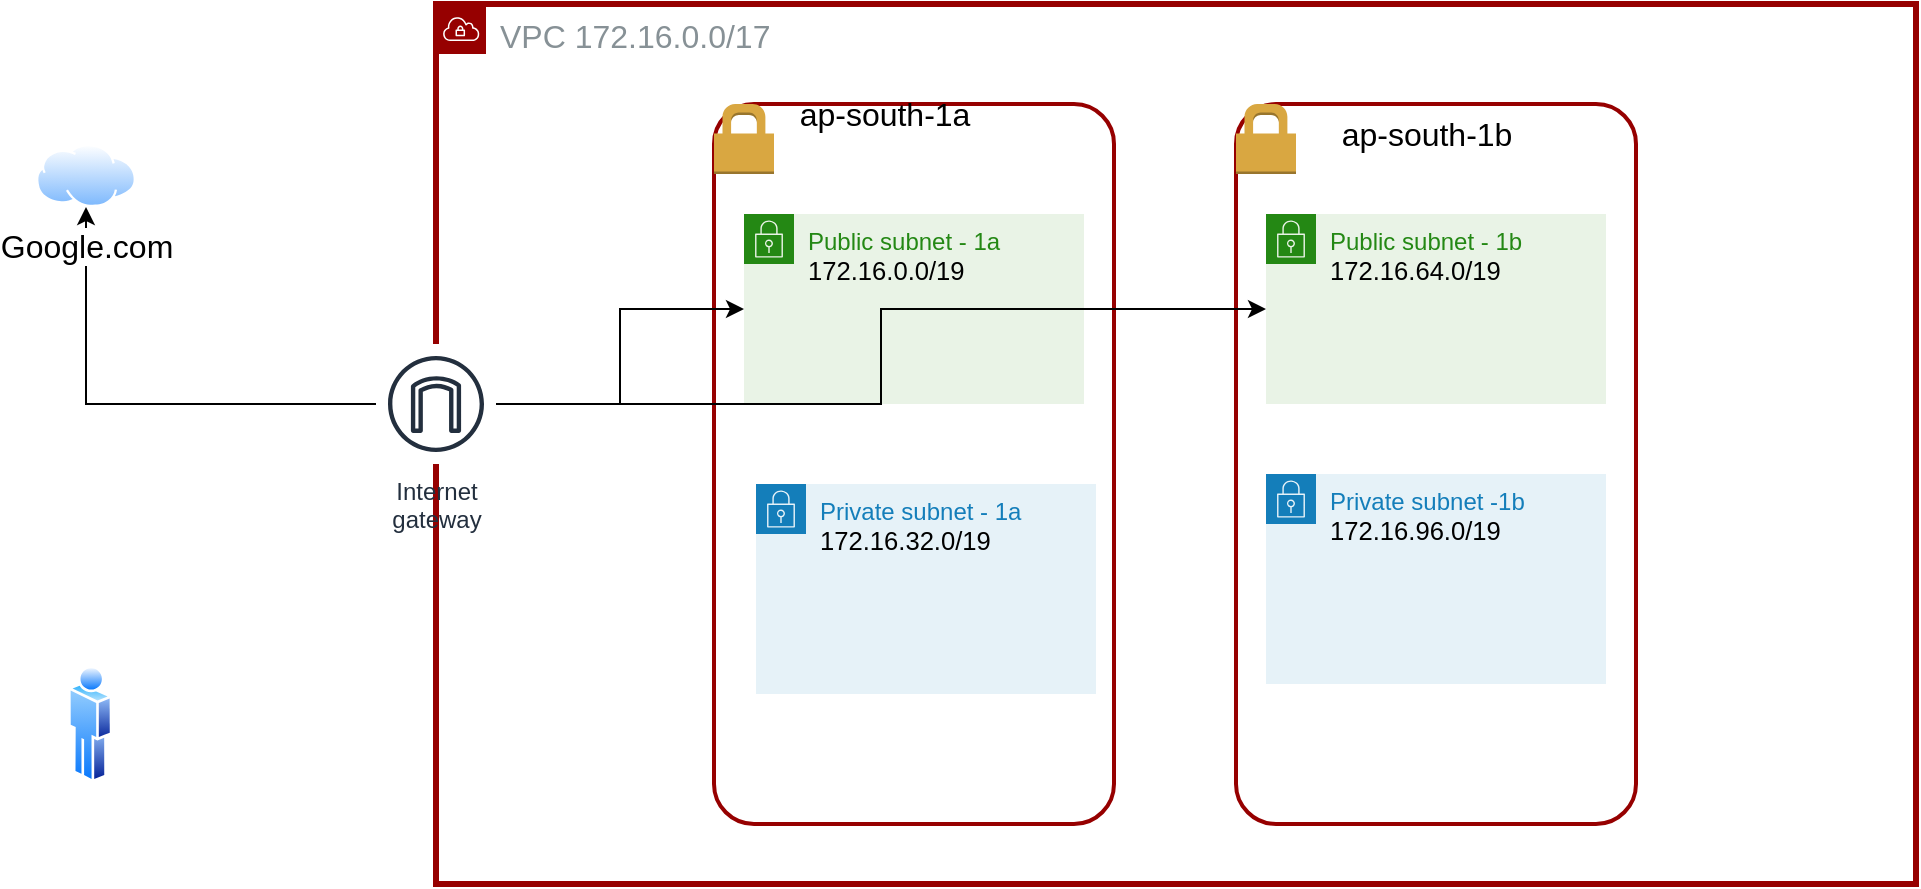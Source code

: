 <mxfile version="20.5.3" type="device"><diagram id="3Jde0F0NtpDK3SekAihG" name="Page-1"><mxGraphModel dx="1853" dy="500" grid="1" gridSize="10" guides="1" tooltips="1" connect="1" arrows="1" fold="1" page="1" pageScale="1" pageWidth="827" pageHeight="1169" math="0" shadow="0"><root><mxCell id="0"/><mxCell id="1" parent="0"/><mxCell id="7V_tTX7lnqkuGrdyOTGm-4" value="" style="rounded=1;arcSize=10;dashed=0;fillColor=none;gradientColor=none;strokeWidth=2;strokeColor=#960000;fontSize=16;" vertex="1" parent="1"><mxGeometry x="109" y="70" width="200" height="360" as="geometry"/></mxCell><mxCell id="7V_tTX7lnqkuGrdyOTGm-7" value="" style="rounded=1;arcSize=10;dashed=0;fillColor=none;gradientColor=none;strokeWidth=2;strokeColor=#960000;fontSize=16;" vertex="1" parent="1"><mxGeometry x="370" y="70" width="200" height="360" as="geometry"/></mxCell><mxCell id="7V_tTX7lnqkuGrdyOTGm-1" value="&lt;font style=&quot;font-size: 16px;&quot;&gt;VPC&amp;nbsp;172.16.0.0/17&lt;/font&gt;" style="sketch=0;outlineConnect=0;gradientColor=none;html=1;whiteSpace=wrap;fontSize=12;fontStyle=0;shape=mxgraph.aws4.group;grIcon=mxgraph.aws4.group_vpc;strokeColor=#960000;fillColor=none;verticalAlign=top;align=left;spacingLeft=30;fontColor=#879196;dashed=0;strokeWidth=3;" vertex="1" parent="1"><mxGeometry x="-30" y="20" width="740" height="440" as="geometry"/></mxCell><mxCell id="7V_tTX7lnqkuGrdyOTGm-2" value="Public subnet - 1a&lt;br&gt;&lt;span style=&quot;color: rgb(0, 0, 0); font-family: Arial, Verdana, sans-serif; font-size: 12.8px;&quot;&gt;172.16.0.0/19&lt;/span&gt;" style="points=[[0,0],[0.25,0],[0.5,0],[0.75,0],[1,0],[1,0.25],[1,0.5],[1,0.75],[1,1],[0.75,1],[0.5,1],[0.25,1],[0,1],[0,0.75],[0,0.5],[0,0.25]];outlineConnect=0;gradientColor=none;html=1;whiteSpace=wrap;fontSize=12;fontStyle=0;container=1;pointerEvents=0;collapsible=0;recursiveResize=0;shape=mxgraph.aws4.group;grIcon=mxgraph.aws4.group_security_group;grStroke=0;strokeColor=#248814;fillColor=#E9F3E6;verticalAlign=top;align=left;spacingLeft=30;fontColor=#248814;dashed=0;" vertex="1" parent="1"><mxGeometry x="124" y="125" width="170" height="95" as="geometry"/></mxCell><mxCell id="7V_tTX7lnqkuGrdyOTGm-3" value="Private subnet - 1a&lt;br&gt;&lt;span style=&quot;color: rgb(0, 0, 0); font-family: Arial, Verdana, sans-serif; font-size: 12.8px;&quot;&gt;172.16.32.0/19&lt;/span&gt;" style="points=[[0,0],[0.25,0],[0.5,0],[0.75,0],[1,0],[1,0.25],[1,0.5],[1,0.75],[1,1],[0.75,1],[0.5,1],[0.25,1],[0,1],[0,0.75],[0,0.5],[0,0.25]];outlineConnect=0;gradientColor=none;html=1;whiteSpace=wrap;fontSize=12;fontStyle=0;container=1;pointerEvents=0;collapsible=0;recursiveResize=0;shape=mxgraph.aws4.group;grIcon=mxgraph.aws4.group_security_group;grStroke=0;strokeColor=#147EBA;fillColor=#E6F2F8;verticalAlign=top;align=left;spacingLeft=30;fontColor=#147EBA;dashed=0;" vertex="1" parent="1"><mxGeometry x="130" y="260" width="170" height="105" as="geometry"/></mxCell><mxCell id="7V_tTX7lnqkuGrdyOTGm-5" value="" style="dashed=0;html=1;shape=mxgraph.aws3.permissions;fillColor=#D9A741;gradientColor=none;dashed=0;strokeColor=#960000;strokeWidth=3;fontSize=16;" vertex="1" parent="1"><mxGeometry x="109" y="70" width="30" height="35" as="geometry"/></mxCell><mxCell id="7V_tTX7lnqkuGrdyOTGm-6" value="ap-south-1a" style="text;html=1;align=center;verticalAlign=middle;resizable=0;points=[];autosize=1;strokeColor=none;fillColor=none;fontSize=16;" vertex="1" parent="1"><mxGeometry x="139" y="60" width="110" height="30" as="geometry"/></mxCell><mxCell id="7V_tTX7lnqkuGrdyOTGm-8" value="" style="dashed=0;html=1;shape=mxgraph.aws3.permissions;fillColor=#D9A741;gradientColor=none;dashed=0;strokeColor=#960000;strokeWidth=3;fontSize=16;" vertex="1" parent="1"><mxGeometry x="370" y="70" width="30" height="35" as="geometry"/></mxCell><mxCell id="7V_tTX7lnqkuGrdyOTGm-9" value="ap-south-1b" style="text;html=1;align=center;verticalAlign=middle;resizable=0;points=[];autosize=1;strokeColor=none;fillColor=none;fontSize=16;" vertex="1" parent="1"><mxGeometry x="410" y="70" width="110" height="30" as="geometry"/></mxCell><mxCell id="7V_tTX7lnqkuGrdyOTGm-14" style="edgeStyle=orthogonalEdgeStyle;rounded=0;orthogonalLoop=1;jettySize=auto;html=1;fontSize=16;" edge="1" parent="1" source="7V_tTX7lnqkuGrdyOTGm-10" target="7V_tTX7lnqkuGrdyOTGm-2"><mxGeometry relative="1" as="geometry"/></mxCell><mxCell id="7V_tTX7lnqkuGrdyOTGm-17" style="edgeStyle=orthogonalEdgeStyle;rounded=0;orthogonalLoop=1;jettySize=auto;html=1;fontSize=16;" edge="1" parent="1" source="7V_tTX7lnqkuGrdyOTGm-10" target="7V_tTX7lnqkuGrdyOTGm-16"><mxGeometry relative="1" as="geometry"/></mxCell><mxCell id="7V_tTX7lnqkuGrdyOTGm-33" style="edgeStyle=orthogonalEdgeStyle;rounded=0;orthogonalLoop=1;jettySize=auto;html=1;fontSize=16;" edge="1" parent="1" source="7V_tTX7lnqkuGrdyOTGm-10" target="7V_tTX7lnqkuGrdyOTGm-31"><mxGeometry relative="1" as="geometry"/></mxCell><mxCell id="7V_tTX7lnqkuGrdyOTGm-10" value="Internet&#10;gateway" style="sketch=0;outlineConnect=0;fontColor=#232F3E;gradientColor=none;strokeColor=#232F3E;fillColor=#ffffff;dashed=0;verticalLabelPosition=bottom;verticalAlign=top;align=center;html=1;fontSize=12;fontStyle=0;aspect=fixed;shape=mxgraph.aws4.resourceIcon;resIcon=mxgraph.aws4.internet_gateway;strokeWidth=3;" vertex="1" parent="1"><mxGeometry x="-60" y="190" width="60" height="60" as="geometry"/></mxCell><mxCell id="7V_tTX7lnqkuGrdyOTGm-16" value="Google.com" style="aspect=fixed;perimeter=ellipsePerimeter;html=1;align=center;shadow=0;dashed=0;spacingTop=3;image;image=img/lib/active_directory/internet_cloud.svg;strokeColor=#960000;strokeWidth=3;fontSize=16;" vertex="1" parent="1"><mxGeometry x="-230" y="90" width="50" height="31.5" as="geometry"/></mxCell><mxCell id="7V_tTX7lnqkuGrdyOTGm-19" value="" style="aspect=fixed;perimeter=ellipsePerimeter;html=1;align=center;shadow=0;dashed=0;spacingTop=3;image;image=img/lib/active_directory/user.svg;strokeColor=#960000;strokeWidth=3;fontSize=16;" vertex="1" parent="1"><mxGeometry x="-214" y="350" width="22.2" height="60" as="geometry"/></mxCell><mxCell id="7V_tTX7lnqkuGrdyOTGm-31" value="Public subnet - 1b&lt;br&gt;&lt;span style=&quot;color: rgb(0, 0, 0); font-family: Arial, Verdana, sans-serif; font-size: 12.8px;&quot;&gt;172.16.64.0/19&lt;/span&gt;" style="points=[[0,0],[0.25,0],[0.5,0],[0.75,0],[1,0],[1,0.25],[1,0.5],[1,0.75],[1,1],[0.75,1],[0.5,1],[0.25,1],[0,1],[0,0.75],[0,0.5],[0,0.25]];outlineConnect=0;gradientColor=none;html=1;whiteSpace=wrap;fontSize=12;fontStyle=0;container=1;pointerEvents=0;collapsible=0;recursiveResize=0;shape=mxgraph.aws4.group;grIcon=mxgraph.aws4.group_security_group;grStroke=0;strokeColor=#248814;fillColor=#E9F3E6;verticalAlign=top;align=left;spacingLeft=30;fontColor=#248814;dashed=0;" vertex="1" parent="1"><mxGeometry x="385" y="125" width="170" height="95" as="geometry"/></mxCell><mxCell id="7V_tTX7lnqkuGrdyOTGm-32" value="Private subnet -1b&lt;br&gt;&lt;span style=&quot;color: rgb(0, 0, 0); font-family: Arial, Verdana, sans-serif; font-size: 12.8px;&quot;&gt;172.16.96.0/19&lt;/span&gt;" style="points=[[0,0],[0.25,0],[0.5,0],[0.75,0],[1,0],[1,0.25],[1,0.5],[1,0.75],[1,1],[0.75,1],[0.5,1],[0.25,1],[0,1],[0,0.75],[0,0.5],[0,0.25]];outlineConnect=0;gradientColor=none;html=1;whiteSpace=wrap;fontSize=12;fontStyle=0;container=1;pointerEvents=0;collapsible=0;recursiveResize=0;shape=mxgraph.aws4.group;grIcon=mxgraph.aws4.group_security_group;grStroke=0;strokeColor=#147EBA;fillColor=#E6F2F8;verticalAlign=top;align=left;spacingLeft=30;fontColor=#147EBA;dashed=0;" vertex="1" parent="1"><mxGeometry x="385" y="255" width="170" height="105" as="geometry"/></mxCell></root></mxGraphModel></diagram></mxfile>